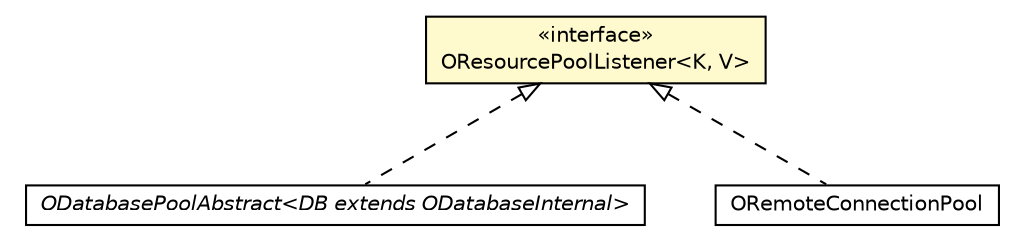 #!/usr/local/bin/dot
#
# Class diagram 
# Generated by UMLGraph version R5_6-24-gf6e263 (http://www.umlgraph.org/)
#

digraph G {
	edge [fontname="Helvetica",fontsize=10,labelfontname="Helvetica",labelfontsize=10];
	node [fontname="Helvetica",fontsize=10,shape=plaintext];
	nodesep=0.25;
	ranksep=0.5;
	// com.orientechnologies.common.concur.resource.OResourcePoolListener<K, V>
	c5793590 [label=<<table title="com.orientechnologies.common.concur.resource.OResourcePoolListener" border="0" cellborder="1" cellspacing="0" cellpadding="2" port="p" bgcolor="lemonChiffon" href="./OResourcePoolListener.html">
		<tr><td><table border="0" cellspacing="0" cellpadding="1">
<tr><td align="center" balign="center"> &#171;interface&#187; </td></tr>
<tr><td align="center" balign="center"> OResourcePoolListener&lt;K, V&gt; </td></tr>
		</table></td></tr>
		</table>>, URL="./OResourcePoolListener.html", fontname="Helvetica", fontcolor="black", fontsize=10.0];
	// com.orientechnologies.orient.core.db.ODatabasePoolAbstract<DB extends com.orientechnologies.orient.core.db.ODatabaseInternal>
	c5793797 [label=<<table title="com.orientechnologies.orient.core.db.ODatabasePoolAbstract" border="0" cellborder="1" cellspacing="0" cellpadding="2" port="p" href="../../../orient/core/db/ODatabasePoolAbstract.html">
		<tr><td><table border="0" cellspacing="0" cellpadding="1">
<tr><td align="center" balign="center"><font face="Helvetica-Oblique"> ODatabasePoolAbstract&lt;DB extends ODatabaseInternal&gt; </font></td></tr>
		</table></td></tr>
		</table>>, URL="../../../orient/core/db/ODatabasePoolAbstract.html", fontname="Helvetica", fontcolor="black", fontsize=10.0];
	// com.orientechnologies.orient.client.remote.ORemoteConnectionPool
	c5795393 [label=<<table title="com.orientechnologies.orient.client.remote.ORemoteConnectionPool" border="0" cellborder="1" cellspacing="0" cellpadding="2" port="p" href="../../../orient/client/remote/ORemoteConnectionPool.html">
		<tr><td><table border="0" cellspacing="0" cellpadding="1">
<tr><td align="center" balign="center"> ORemoteConnectionPool </td></tr>
		</table></td></tr>
		</table>>, URL="../../../orient/client/remote/ORemoteConnectionPool.html", fontname="Helvetica", fontcolor="black", fontsize=10.0];
	//com.orientechnologies.orient.core.db.ODatabasePoolAbstract<DB extends com.orientechnologies.orient.core.db.ODatabaseInternal> implements com.orientechnologies.common.concur.resource.OResourcePoolListener<K, V>
	c5793590:p -> c5793797:p [dir=back,arrowtail=empty,style=dashed];
	//com.orientechnologies.orient.client.remote.ORemoteConnectionPool implements com.orientechnologies.common.concur.resource.OResourcePoolListener<K, V>
	c5793590:p -> c5795393:p [dir=back,arrowtail=empty,style=dashed];
}


